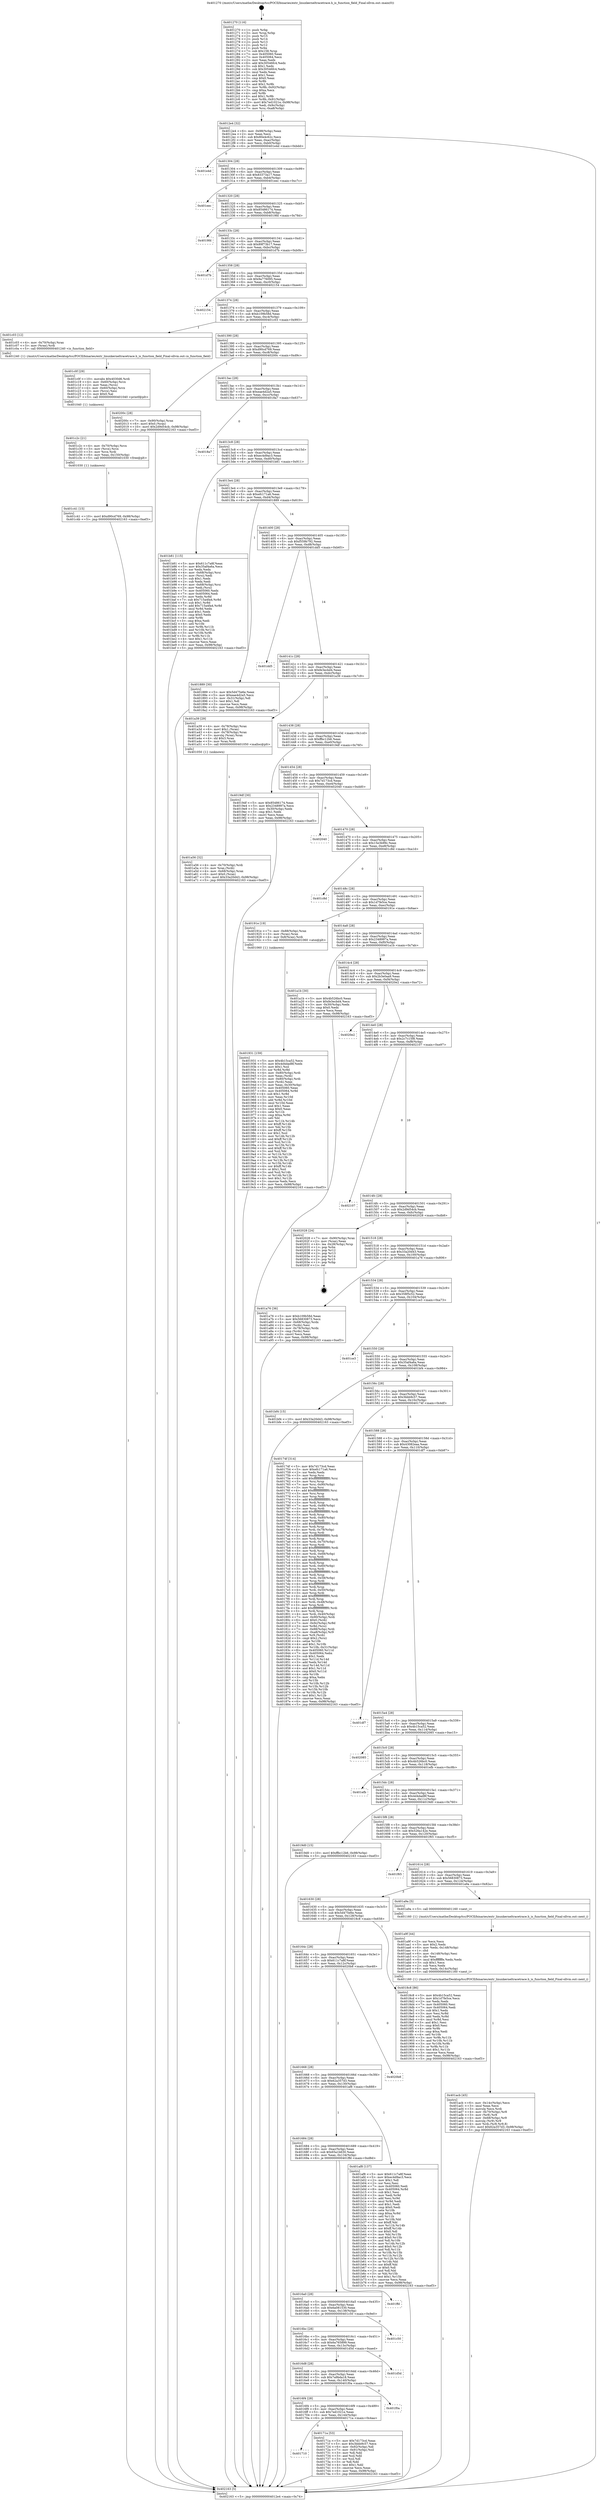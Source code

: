 digraph "0x401270" {
  label = "0x401270 (/mnt/c/Users/mathe/Desktop/tcc/POCII/binaries/extr_linuxkerneltracetrace.h_is_function_field_Final-ollvm.out::main(0))"
  labelloc = "t"
  node[shape=record]

  Entry [label="",width=0.3,height=0.3,shape=circle,fillcolor=black,style=filled]
  "0x4012e4" [label="{
     0x4012e4 [32]\l
     | [instrs]\l
     &nbsp;&nbsp;0x4012e4 \<+6\>: mov -0x98(%rbp),%eax\l
     &nbsp;&nbsp;0x4012ea \<+2\>: mov %eax,%ecx\l
     &nbsp;&nbsp;0x4012ec \<+6\>: sub $0x80e4c62c,%ecx\l
     &nbsp;&nbsp;0x4012f2 \<+6\>: mov %eax,-0xac(%rbp)\l
     &nbsp;&nbsp;0x4012f8 \<+6\>: mov %ecx,-0xb0(%rbp)\l
     &nbsp;&nbsp;0x4012fe \<+6\>: je 0000000000401e4d \<main+0xbdd\>\l
  }"]
  "0x401e4d" [label="{
     0x401e4d\l
  }", style=dashed]
  "0x401304" [label="{
     0x401304 [28]\l
     | [instrs]\l
     &nbsp;&nbsp;0x401304 \<+5\>: jmp 0000000000401309 \<main+0x99\>\l
     &nbsp;&nbsp;0x401309 \<+6\>: mov -0xac(%rbp),%eax\l
     &nbsp;&nbsp;0x40130f \<+5\>: sub $0x83373a17,%eax\l
     &nbsp;&nbsp;0x401314 \<+6\>: mov %eax,-0xb4(%rbp)\l
     &nbsp;&nbsp;0x40131a \<+6\>: je 0000000000401eec \<main+0xc7c\>\l
  }"]
  Exit [label="",width=0.3,height=0.3,shape=circle,fillcolor=black,style=filled,peripheries=2]
  "0x401eec" [label="{
     0x401eec\l
  }", style=dashed]
  "0x401320" [label="{
     0x401320 [28]\l
     | [instrs]\l
     &nbsp;&nbsp;0x401320 \<+5\>: jmp 0000000000401325 \<main+0xb5\>\l
     &nbsp;&nbsp;0x401325 \<+6\>: mov -0xac(%rbp),%eax\l
     &nbsp;&nbsp;0x40132b \<+5\>: sub $0x85486174,%eax\l
     &nbsp;&nbsp;0x401330 \<+6\>: mov %eax,-0xb8(%rbp)\l
     &nbsp;&nbsp;0x401336 \<+6\>: je 00000000004019fd \<main+0x78d\>\l
  }"]
  "0x401c41" [label="{
     0x401c41 [15]\l
     | [instrs]\l
     &nbsp;&nbsp;0x401c41 \<+10\>: movl $0xd90cd769,-0x98(%rbp)\l
     &nbsp;&nbsp;0x401c4b \<+5\>: jmp 0000000000402163 \<main+0xef3\>\l
  }"]
  "0x4019fd" [label="{
     0x4019fd\l
  }", style=dashed]
  "0x40133c" [label="{
     0x40133c [28]\l
     | [instrs]\l
     &nbsp;&nbsp;0x40133c \<+5\>: jmp 0000000000401341 \<main+0xd1\>\l
     &nbsp;&nbsp;0x401341 \<+6\>: mov -0xac(%rbp),%eax\l
     &nbsp;&nbsp;0x401347 \<+5\>: sub $0x89f73b17,%eax\l
     &nbsp;&nbsp;0x40134c \<+6\>: mov %eax,-0xbc(%rbp)\l
     &nbsp;&nbsp;0x401352 \<+6\>: je 0000000000401d7b \<main+0xb0b\>\l
  }"]
  "0x401c2c" [label="{
     0x401c2c [21]\l
     | [instrs]\l
     &nbsp;&nbsp;0x401c2c \<+4\>: mov -0x70(%rbp),%rcx\l
     &nbsp;&nbsp;0x401c30 \<+3\>: mov (%rcx),%rcx\l
     &nbsp;&nbsp;0x401c33 \<+3\>: mov %rcx,%rdi\l
     &nbsp;&nbsp;0x401c36 \<+6\>: mov %eax,-0x150(%rbp)\l
     &nbsp;&nbsp;0x401c3c \<+5\>: call 0000000000401030 \<free@plt\>\l
     | [calls]\l
     &nbsp;&nbsp;0x401030 \{1\} (unknown)\l
  }"]
  "0x401d7b" [label="{
     0x401d7b\l
  }", style=dashed]
  "0x401358" [label="{
     0x401358 [28]\l
     | [instrs]\l
     &nbsp;&nbsp;0x401358 \<+5\>: jmp 000000000040135d \<main+0xed\>\l
     &nbsp;&nbsp;0x40135d \<+6\>: mov -0xac(%rbp),%eax\l
     &nbsp;&nbsp;0x401363 \<+5\>: sub $0x9a776095,%eax\l
     &nbsp;&nbsp;0x401368 \<+6\>: mov %eax,-0xc0(%rbp)\l
     &nbsp;&nbsp;0x40136e \<+6\>: je 0000000000402154 \<main+0xee4\>\l
  }"]
  "0x401c0f" [label="{
     0x401c0f [29]\l
     | [instrs]\l
     &nbsp;&nbsp;0x401c0f \<+10\>: movabs $0x4030d6,%rdi\l
     &nbsp;&nbsp;0x401c19 \<+4\>: mov -0x60(%rbp),%rcx\l
     &nbsp;&nbsp;0x401c1d \<+2\>: mov %eax,(%rcx)\l
     &nbsp;&nbsp;0x401c1f \<+4\>: mov -0x60(%rbp),%rcx\l
     &nbsp;&nbsp;0x401c23 \<+2\>: mov (%rcx),%esi\l
     &nbsp;&nbsp;0x401c25 \<+2\>: mov $0x0,%al\l
     &nbsp;&nbsp;0x401c27 \<+5\>: call 0000000000401040 \<printf@plt\>\l
     | [calls]\l
     &nbsp;&nbsp;0x401040 \{1\} (unknown)\l
  }"]
  "0x402154" [label="{
     0x402154\l
  }", style=dashed]
  "0x401374" [label="{
     0x401374 [28]\l
     | [instrs]\l
     &nbsp;&nbsp;0x401374 \<+5\>: jmp 0000000000401379 \<main+0x109\>\l
     &nbsp;&nbsp;0x401379 \<+6\>: mov -0xac(%rbp),%eax\l
     &nbsp;&nbsp;0x40137f \<+5\>: sub $0xb109b58d,%eax\l
     &nbsp;&nbsp;0x401384 \<+6\>: mov %eax,-0xc4(%rbp)\l
     &nbsp;&nbsp;0x40138a \<+6\>: je 0000000000401c03 \<main+0x993\>\l
  }"]
  "0x401acb" [label="{
     0x401acb [45]\l
     | [instrs]\l
     &nbsp;&nbsp;0x401acb \<+6\>: mov -0x14c(%rbp),%ecx\l
     &nbsp;&nbsp;0x401ad1 \<+3\>: imul %eax,%ecx\l
     &nbsp;&nbsp;0x401ad4 \<+3\>: movslq %ecx,%rdi\l
     &nbsp;&nbsp;0x401ad7 \<+4\>: mov -0x70(%rbp),%r8\l
     &nbsp;&nbsp;0x401adb \<+3\>: mov (%r8),%r8\l
     &nbsp;&nbsp;0x401ade \<+4\>: mov -0x68(%rbp),%r9\l
     &nbsp;&nbsp;0x401ae2 \<+3\>: movslq (%r9),%r9\l
     &nbsp;&nbsp;0x401ae5 \<+4\>: mov %rdi,(%r8,%r9,8)\l
     &nbsp;&nbsp;0x401ae9 \<+10\>: movl $0x62a357d3,-0x98(%rbp)\l
     &nbsp;&nbsp;0x401af3 \<+5\>: jmp 0000000000402163 \<main+0xef3\>\l
  }"]
  "0x401c03" [label="{
     0x401c03 [12]\l
     | [instrs]\l
     &nbsp;&nbsp;0x401c03 \<+4\>: mov -0x70(%rbp),%rax\l
     &nbsp;&nbsp;0x401c07 \<+3\>: mov (%rax),%rdi\l
     &nbsp;&nbsp;0x401c0a \<+5\>: call 0000000000401240 \<is_function_field\>\l
     | [calls]\l
     &nbsp;&nbsp;0x401240 \{1\} (/mnt/c/Users/mathe/Desktop/tcc/POCII/binaries/extr_linuxkerneltracetrace.h_is_function_field_Final-ollvm.out::is_function_field)\l
  }"]
  "0x401390" [label="{
     0x401390 [28]\l
     | [instrs]\l
     &nbsp;&nbsp;0x401390 \<+5\>: jmp 0000000000401395 \<main+0x125\>\l
     &nbsp;&nbsp;0x401395 \<+6\>: mov -0xac(%rbp),%eax\l
     &nbsp;&nbsp;0x40139b \<+5\>: sub $0xd90cd769,%eax\l
     &nbsp;&nbsp;0x4013a0 \<+6\>: mov %eax,-0xc8(%rbp)\l
     &nbsp;&nbsp;0x4013a6 \<+6\>: je 000000000040200c \<main+0xd9c\>\l
  }"]
  "0x401a9f" [label="{
     0x401a9f [44]\l
     | [instrs]\l
     &nbsp;&nbsp;0x401a9f \<+2\>: xor %ecx,%ecx\l
     &nbsp;&nbsp;0x401aa1 \<+5\>: mov $0x2,%edx\l
     &nbsp;&nbsp;0x401aa6 \<+6\>: mov %edx,-0x148(%rbp)\l
     &nbsp;&nbsp;0x401aac \<+1\>: cltd\l
     &nbsp;&nbsp;0x401aad \<+6\>: mov -0x148(%rbp),%esi\l
     &nbsp;&nbsp;0x401ab3 \<+2\>: idiv %esi\l
     &nbsp;&nbsp;0x401ab5 \<+6\>: imul $0xfffffffe,%edx,%edx\l
     &nbsp;&nbsp;0x401abb \<+3\>: sub $0x1,%ecx\l
     &nbsp;&nbsp;0x401abe \<+2\>: sub %ecx,%edx\l
     &nbsp;&nbsp;0x401ac0 \<+6\>: mov %edx,-0x14c(%rbp)\l
     &nbsp;&nbsp;0x401ac6 \<+5\>: call 0000000000401160 \<next_i\>\l
     | [calls]\l
     &nbsp;&nbsp;0x401160 \{1\} (/mnt/c/Users/mathe/Desktop/tcc/POCII/binaries/extr_linuxkerneltracetrace.h_is_function_field_Final-ollvm.out::next_i)\l
  }"]
  "0x40200c" [label="{
     0x40200c [28]\l
     | [instrs]\l
     &nbsp;&nbsp;0x40200c \<+7\>: mov -0x90(%rbp),%rax\l
     &nbsp;&nbsp;0x402013 \<+6\>: movl $0x0,(%rax)\l
     &nbsp;&nbsp;0x402019 \<+10\>: movl $0x2d9d54cb,-0x98(%rbp)\l
     &nbsp;&nbsp;0x402023 \<+5\>: jmp 0000000000402163 \<main+0xef3\>\l
  }"]
  "0x4013ac" [label="{
     0x4013ac [28]\l
     | [instrs]\l
     &nbsp;&nbsp;0x4013ac \<+5\>: jmp 00000000004013b1 \<main+0x141\>\l
     &nbsp;&nbsp;0x4013b1 \<+6\>: mov -0xac(%rbp),%eax\l
     &nbsp;&nbsp;0x4013b7 \<+5\>: sub $0xeae4d2a5,%eax\l
     &nbsp;&nbsp;0x4013bc \<+6\>: mov %eax,-0xcc(%rbp)\l
     &nbsp;&nbsp;0x4013c2 \<+6\>: je 00000000004018a7 \<main+0x637\>\l
  }"]
  "0x401a56" [label="{
     0x401a56 [32]\l
     | [instrs]\l
     &nbsp;&nbsp;0x401a56 \<+4\>: mov -0x70(%rbp),%rdi\l
     &nbsp;&nbsp;0x401a5a \<+3\>: mov %rax,(%rdi)\l
     &nbsp;&nbsp;0x401a5d \<+4\>: mov -0x68(%rbp),%rax\l
     &nbsp;&nbsp;0x401a61 \<+6\>: movl $0x0,(%rax)\l
     &nbsp;&nbsp;0x401a67 \<+10\>: movl $0x33a20d43,-0x98(%rbp)\l
     &nbsp;&nbsp;0x401a71 \<+5\>: jmp 0000000000402163 \<main+0xef3\>\l
  }"]
  "0x4018a7" [label="{
     0x4018a7\l
  }", style=dashed]
  "0x4013c8" [label="{
     0x4013c8 [28]\l
     | [instrs]\l
     &nbsp;&nbsp;0x4013c8 \<+5\>: jmp 00000000004013cd \<main+0x15d\>\l
     &nbsp;&nbsp;0x4013cd \<+6\>: mov -0xac(%rbp),%eax\l
     &nbsp;&nbsp;0x4013d3 \<+5\>: sub $0xec4d9ac3,%eax\l
     &nbsp;&nbsp;0x4013d8 \<+6\>: mov %eax,-0xd0(%rbp)\l
     &nbsp;&nbsp;0x4013de \<+6\>: je 0000000000401b81 \<main+0x911\>\l
  }"]
  "0x401931" [label="{
     0x401931 [159]\l
     | [instrs]\l
     &nbsp;&nbsp;0x401931 \<+5\>: mov $0x4b15ca52,%ecx\l
     &nbsp;&nbsp;0x401936 \<+5\>: mov $0x4d4dad8f,%edx\l
     &nbsp;&nbsp;0x40193b \<+3\>: mov $0x1,%sil\l
     &nbsp;&nbsp;0x40193e \<+3\>: xor %r8d,%r8d\l
     &nbsp;&nbsp;0x401941 \<+4\>: mov -0x80(%rbp),%rdi\l
     &nbsp;&nbsp;0x401945 \<+2\>: mov %eax,(%rdi)\l
     &nbsp;&nbsp;0x401947 \<+4\>: mov -0x80(%rbp),%rdi\l
     &nbsp;&nbsp;0x40194b \<+2\>: mov (%rdi),%eax\l
     &nbsp;&nbsp;0x40194d \<+3\>: mov %eax,-0x30(%rbp)\l
     &nbsp;&nbsp;0x401950 \<+7\>: mov 0x405060,%eax\l
     &nbsp;&nbsp;0x401957 \<+8\>: mov 0x405064,%r9d\l
     &nbsp;&nbsp;0x40195f \<+4\>: sub $0x1,%r8d\l
     &nbsp;&nbsp;0x401963 \<+3\>: mov %eax,%r10d\l
     &nbsp;&nbsp;0x401966 \<+3\>: add %r8d,%r10d\l
     &nbsp;&nbsp;0x401969 \<+4\>: imul %r10d,%eax\l
     &nbsp;&nbsp;0x40196d \<+3\>: and $0x1,%eax\l
     &nbsp;&nbsp;0x401970 \<+3\>: cmp $0x0,%eax\l
     &nbsp;&nbsp;0x401973 \<+4\>: sete %r11b\l
     &nbsp;&nbsp;0x401977 \<+4\>: cmp $0xa,%r9d\l
     &nbsp;&nbsp;0x40197b \<+3\>: setl %bl\l
     &nbsp;&nbsp;0x40197e \<+3\>: mov %r11b,%r14b\l
     &nbsp;&nbsp;0x401981 \<+4\>: xor $0xff,%r14b\l
     &nbsp;&nbsp;0x401985 \<+3\>: mov %bl,%r15b\l
     &nbsp;&nbsp;0x401988 \<+4\>: xor $0xff,%r15b\l
     &nbsp;&nbsp;0x40198c \<+4\>: xor $0x1,%sil\l
     &nbsp;&nbsp;0x401990 \<+3\>: mov %r14b,%r12b\l
     &nbsp;&nbsp;0x401993 \<+4\>: and $0xff,%r12b\l
     &nbsp;&nbsp;0x401997 \<+3\>: and %sil,%r11b\l
     &nbsp;&nbsp;0x40199a \<+3\>: mov %r15b,%r13b\l
     &nbsp;&nbsp;0x40199d \<+4\>: and $0xff,%r13b\l
     &nbsp;&nbsp;0x4019a1 \<+3\>: and %sil,%bl\l
     &nbsp;&nbsp;0x4019a4 \<+3\>: or %r11b,%r12b\l
     &nbsp;&nbsp;0x4019a7 \<+3\>: or %bl,%r13b\l
     &nbsp;&nbsp;0x4019aa \<+3\>: xor %r13b,%r12b\l
     &nbsp;&nbsp;0x4019ad \<+3\>: or %r15b,%r14b\l
     &nbsp;&nbsp;0x4019b0 \<+4\>: xor $0xff,%r14b\l
     &nbsp;&nbsp;0x4019b4 \<+4\>: or $0x1,%sil\l
     &nbsp;&nbsp;0x4019b8 \<+3\>: and %sil,%r14b\l
     &nbsp;&nbsp;0x4019bb \<+3\>: or %r14b,%r12b\l
     &nbsp;&nbsp;0x4019be \<+4\>: test $0x1,%r12b\l
     &nbsp;&nbsp;0x4019c2 \<+3\>: cmovne %edx,%ecx\l
     &nbsp;&nbsp;0x4019c5 \<+6\>: mov %ecx,-0x98(%rbp)\l
     &nbsp;&nbsp;0x4019cb \<+5\>: jmp 0000000000402163 \<main+0xef3\>\l
  }"]
  "0x401b81" [label="{
     0x401b81 [115]\l
     | [instrs]\l
     &nbsp;&nbsp;0x401b81 \<+5\>: mov $0x611c7a8f,%eax\l
     &nbsp;&nbsp;0x401b86 \<+5\>: mov $0x35af4a6a,%ecx\l
     &nbsp;&nbsp;0x401b8b \<+2\>: xor %edx,%edx\l
     &nbsp;&nbsp;0x401b8d \<+4\>: mov -0x68(%rbp),%rsi\l
     &nbsp;&nbsp;0x401b91 \<+2\>: mov (%rsi),%edi\l
     &nbsp;&nbsp;0x401b93 \<+3\>: sub $0x1,%edx\l
     &nbsp;&nbsp;0x401b96 \<+2\>: sub %edx,%edi\l
     &nbsp;&nbsp;0x401b98 \<+4\>: mov -0x68(%rbp),%rsi\l
     &nbsp;&nbsp;0x401b9c \<+2\>: mov %edi,(%rsi)\l
     &nbsp;&nbsp;0x401b9e \<+7\>: mov 0x405060,%edx\l
     &nbsp;&nbsp;0x401ba5 \<+7\>: mov 0x405064,%edi\l
     &nbsp;&nbsp;0x401bac \<+3\>: mov %edx,%r8d\l
     &nbsp;&nbsp;0x401baf \<+7\>: sub $0x715a4fa4,%r8d\l
     &nbsp;&nbsp;0x401bb6 \<+4\>: sub $0x1,%r8d\l
     &nbsp;&nbsp;0x401bba \<+7\>: add $0x715a4fa4,%r8d\l
     &nbsp;&nbsp;0x401bc1 \<+4\>: imul %r8d,%edx\l
     &nbsp;&nbsp;0x401bc5 \<+3\>: and $0x1,%edx\l
     &nbsp;&nbsp;0x401bc8 \<+3\>: cmp $0x0,%edx\l
     &nbsp;&nbsp;0x401bcb \<+4\>: sete %r9b\l
     &nbsp;&nbsp;0x401bcf \<+3\>: cmp $0xa,%edi\l
     &nbsp;&nbsp;0x401bd2 \<+4\>: setl %r10b\l
     &nbsp;&nbsp;0x401bd6 \<+3\>: mov %r9b,%r11b\l
     &nbsp;&nbsp;0x401bd9 \<+3\>: and %r10b,%r11b\l
     &nbsp;&nbsp;0x401bdc \<+3\>: xor %r10b,%r9b\l
     &nbsp;&nbsp;0x401bdf \<+3\>: or %r9b,%r11b\l
     &nbsp;&nbsp;0x401be2 \<+4\>: test $0x1,%r11b\l
     &nbsp;&nbsp;0x401be6 \<+3\>: cmovne %ecx,%eax\l
     &nbsp;&nbsp;0x401be9 \<+6\>: mov %eax,-0x98(%rbp)\l
     &nbsp;&nbsp;0x401bef \<+5\>: jmp 0000000000402163 \<main+0xef3\>\l
  }"]
  "0x4013e4" [label="{
     0x4013e4 [28]\l
     | [instrs]\l
     &nbsp;&nbsp;0x4013e4 \<+5\>: jmp 00000000004013e9 \<main+0x179\>\l
     &nbsp;&nbsp;0x4013e9 \<+6\>: mov -0xac(%rbp),%eax\l
     &nbsp;&nbsp;0x4013ef \<+5\>: sub $0xefc171a6,%eax\l
     &nbsp;&nbsp;0x4013f4 \<+6\>: mov %eax,-0xd4(%rbp)\l
     &nbsp;&nbsp;0x4013fa \<+6\>: je 0000000000401889 \<main+0x619\>\l
  }"]
  "0x401270" [label="{
     0x401270 [116]\l
     | [instrs]\l
     &nbsp;&nbsp;0x401270 \<+1\>: push %rbp\l
     &nbsp;&nbsp;0x401271 \<+3\>: mov %rsp,%rbp\l
     &nbsp;&nbsp;0x401274 \<+2\>: push %r15\l
     &nbsp;&nbsp;0x401276 \<+2\>: push %r14\l
     &nbsp;&nbsp;0x401278 \<+2\>: push %r13\l
     &nbsp;&nbsp;0x40127a \<+2\>: push %r12\l
     &nbsp;&nbsp;0x40127c \<+1\>: push %rbx\l
     &nbsp;&nbsp;0x40127d \<+7\>: sub $0x158,%rsp\l
     &nbsp;&nbsp;0x401284 \<+7\>: mov 0x405060,%eax\l
     &nbsp;&nbsp;0x40128b \<+7\>: mov 0x405064,%ecx\l
     &nbsp;&nbsp;0x401292 \<+2\>: mov %eax,%edx\l
     &nbsp;&nbsp;0x401294 \<+6\>: add $0x30546fc4,%edx\l
     &nbsp;&nbsp;0x40129a \<+3\>: sub $0x1,%edx\l
     &nbsp;&nbsp;0x40129d \<+6\>: sub $0x30546fc4,%edx\l
     &nbsp;&nbsp;0x4012a3 \<+3\>: imul %edx,%eax\l
     &nbsp;&nbsp;0x4012a6 \<+3\>: and $0x1,%eax\l
     &nbsp;&nbsp;0x4012a9 \<+3\>: cmp $0x0,%eax\l
     &nbsp;&nbsp;0x4012ac \<+4\>: sete %r8b\l
     &nbsp;&nbsp;0x4012b0 \<+4\>: and $0x1,%r8b\l
     &nbsp;&nbsp;0x4012b4 \<+7\>: mov %r8b,-0x92(%rbp)\l
     &nbsp;&nbsp;0x4012bb \<+3\>: cmp $0xa,%ecx\l
     &nbsp;&nbsp;0x4012be \<+4\>: setl %r8b\l
     &nbsp;&nbsp;0x4012c2 \<+4\>: and $0x1,%r8b\l
     &nbsp;&nbsp;0x4012c6 \<+7\>: mov %r8b,-0x91(%rbp)\l
     &nbsp;&nbsp;0x4012cd \<+10\>: movl $0x7ed1021e,-0x98(%rbp)\l
     &nbsp;&nbsp;0x4012d7 \<+6\>: mov %edi,-0x9c(%rbp)\l
     &nbsp;&nbsp;0x4012dd \<+7\>: mov %rsi,-0xa8(%rbp)\l
  }"]
  "0x401889" [label="{
     0x401889 [30]\l
     | [instrs]\l
     &nbsp;&nbsp;0x401889 \<+5\>: mov $0x5d475e6e,%eax\l
     &nbsp;&nbsp;0x40188e \<+5\>: mov $0xeae4d2a5,%ecx\l
     &nbsp;&nbsp;0x401893 \<+3\>: mov -0x31(%rbp),%dl\l
     &nbsp;&nbsp;0x401896 \<+3\>: test $0x1,%dl\l
     &nbsp;&nbsp;0x401899 \<+3\>: cmovne %ecx,%eax\l
     &nbsp;&nbsp;0x40189c \<+6\>: mov %eax,-0x98(%rbp)\l
     &nbsp;&nbsp;0x4018a2 \<+5\>: jmp 0000000000402163 \<main+0xef3\>\l
  }"]
  "0x401400" [label="{
     0x401400 [28]\l
     | [instrs]\l
     &nbsp;&nbsp;0x401400 \<+5\>: jmp 0000000000401405 \<main+0x195\>\l
     &nbsp;&nbsp;0x401405 \<+6\>: mov -0xac(%rbp),%eax\l
     &nbsp;&nbsp;0x40140b \<+5\>: sub $0xf559b792,%eax\l
     &nbsp;&nbsp;0x401410 \<+6\>: mov %eax,-0xd8(%rbp)\l
     &nbsp;&nbsp;0x401416 \<+6\>: je 0000000000401dd5 \<main+0xb65\>\l
  }"]
  "0x402163" [label="{
     0x402163 [5]\l
     | [instrs]\l
     &nbsp;&nbsp;0x402163 \<+5\>: jmp 00000000004012e4 \<main+0x74\>\l
  }"]
  "0x401dd5" [label="{
     0x401dd5\l
  }", style=dashed]
  "0x40141c" [label="{
     0x40141c [28]\l
     | [instrs]\l
     &nbsp;&nbsp;0x40141c \<+5\>: jmp 0000000000401421 \<main+0x1b1\>\l
     &nbsp;&nbsp;0x401421 \<+6\>: mov -0xac(%rbp),%eax\l
     &nbsp;&nbsp;0x401427 \<+5\>: sub $0xfe3ecbd4,%eax\l
     &nbsp;&nbsp;0x40142c \<+6\>: mov %eax,-0xdc(%rbp)\l
     &nbsp;&nbsp;0x401432 \<+6\>: je 0000000000401a39 \<main+0x7c9\>\l
  }"]
  "0x401710" [label="{
     0x401710\l
  }", style=dashed]
  "0x401a39" [label="{
     0x401a39 [29]\l
     | [instrs]\l
     &nbsp;&nbsp;0x401a39 \<+4\>: mov -0x78(%rbp),%rax\l
     &nbsp;&nbsp;0x401a3d \<+6\>: movl $0x1,(%rax)\l
     &nbsp;&nbsp;0x401a43 \<+4\>: mov -0x78(%rbp),%rax\l
     &nbsp;&nbsp;0x401a47 \<+3\>: movslq (%rax),%rax\l
     &nbsp;&nbsp;0x401a4a \<+4\>: shl $0x3,%rax\l
     &nbsp;&nbsp;0x401a4e \<+3\>: mov %rax,%rdi\l
     &nbsp;&nbsp;0x401a51 \<+5\>: call 0000000000401050 \<malloc@plt\>\l
     | [calls]\l
     &nbsp;&nbsp;0x401050 \{1\} (unknown)\l
  }"]
  "0x401438" [label="{
     0x401438 [28]\l
     | [instrs]\l
     &nbsp;&nbsp;0x401438 \<+5\>: jmp 000000000040143d \<main+0x1cd\>\l
     &nbsp;&nbsp;0x40143d \<+6\>: mov -0xac(%rbp),%eax\l
     &nbsp;&nbsp;0x401443 \<+5\>: sub $0xffbc12b6,%eax\l
     &nbsp;&nbsp;0x401448 \<+6\>: mov %eax,-0xe0(%rbp)\l
     &nbsp;&nbsp;0x40144e \<+6\>: je 00000000004019df \<main+0x76f\>\l
  }"]
  "0x40171a" [label="{
     0x40171a [53]\l
     | [instrs]\l
     &nbsp;&nbsp;0x40171a \<+5\>: mov $0x7d173cd,%eax\l
     &nbsp;&nbsp;0x40171f \<+5\>: mov $0x3bbb9c57,%ecx\l
     &nbsp;&nbsp;0x401724 \<+6\>: mov -0x92(%rbp),%dl\l
     &nbsp;&nbsp;0x40172a \<+7\>: mov -0x91(%rbp),%sil\l
     &nbsp;&nbsp;0x401731 \<+3\>: mov %dl,%dil\l
     &nbsp;&nbsp;0x401734 \<+3\>: and %sil,%dil\l
     &nbsp;&nbsp;0x401737 \<+3\>: xor %sil,%dl\l
     &nbsp;&nbsp;0x40173a \<+3\>: or %dl,%dil\l
     &nbsp;&nbsp;0x40173d \<+4\>: test $0x1,%dil\l
     &nbsp;&nbsp;0x401741 \<+3\>: cmovne %ecx,%eax\l
     &nbsp;&nbsp;0x401744 \<+6\>: mov %eax,-0x98(%rbp)\l
     &nbsp;&nbsp;0x40174a \<+5\>: jmp 0000000000402163 \<main+0xef3\>\l
  }"]
  "0x4019df" [label="{
     0x4019df [30]\l
     | [instrs]\l
     &nbsp;&nbsp;0x4019df \<+5\>: mov $0x85486174,%eax\l
     &nbsp;&nbsp;0x4019e4 \<+5\>: mov $0x2348997a,%ecx\l
     &nbsp;&nbsp;0x4019e9 \<+3\>: mov -0x30(%rbp),%edx\l
     &nbsp;&nbsp;0x4019ec \<+3\>: cmp $0x1,%edx\l
     &nbsp;&nbsp;0x4019ef \<+3\>: cmovl %ecx,%eax\l
     &nbsp;&nbsp;0x4019f2 \<+6\>: mov %eax,-0x98(%rbp)\l
     &nbsp;&nbsp;0x4019f8 \<+5\>: jmp 0000000000402163 \<main+0xef3\>\l
  }"]
  "0x401454" [label="{
     0x401454 [28]\l
     | [instrs]\l
     &nbsp;&nbsp;0x401454 \<+5\>: jmp 0000000000401459 \<main+0x1e9\>\l
     &nbsp;&nbsp;0x401459 \<+6\>: mov -0xac(%rbp),%eax\l
     &nbsp;&nbsp;0x40145f \<+5\>: sub $0x7d173cd,%eax\l
     &nbsp;&nbsp;0x401464 \<+6\>: mov %eax,-0xe4(%rbp)\l
     &nbsp;&nbsp;0x40146a \<+6\>: je 0000000000402040 \<main+0xdd0\>\l
  }"]
  "0x4016f4" [label="{
     0x4016f4 [28]\l
     | [instrs]\l
     &nbsp;&nbsp;0x4016f4 \<+5\>: jmp 00000000004016f9 \<main+0x489\>\l
     &nbsp;&nbsp;0x4016f9 \<+6\>: mov -0xac(%rbp),%eax\l
     &nbsp;&nbsp;0x4016ff \<+5\>: sub $0x7ed1021e,%eax\l
     &nbsp;&nbsp;0x401704 \<+6\>: mov %eax,-0x144(%rbp)\l
     &nbsp;&nbsp;0x40170a \<+6\>: je 000000000040171a \<main+0x4aa\>\l
  }"]
  "0x402040" [label="{
     0x402040\l
  }", style=dashed]
  "0x401470" [label="{
     0x401470 [28]\l
     | [instrs]\l
     &nbsp;&nbsp;0x401470 \<+5\>: jmp 0000000000401475 \<main+0x205\>\l
     &nbsp;&nbsp;0x401475 \<+6\>: mov -0xac(%rbp),%eax\l
     &nbsp;&nbsp;0x40147b \<+5\>: sub $0x15e3b99c,%eax\l
     &nbsp;&nbsp;0x401480 \<+6\>: mov %eax,-0xe8(%rbp)\l
     &nbsp;&nbsp;0x401486 \<+6\>: je 0000000000401c8d \<main+0xa1d\>\l
  }"]
  "0x401f0a" [label="{
     0x401f0a\l
  }", style=dashed]
  "0x401c8d" [label="{
     0x401c8d\l
  }", style=dashed]
  "0x40148c" [label="{
     0x40148c [28]\l
     | [instrs]\l
     &nbsp;&nbsp;0x40148c \<+5\>: jmp 0000000000401491 \<main+0x221\>\l
     &nbsp;&nbsp;0x401491 \<+6\>: mov -0xac(%rbp),%eax\l
     &nbsp;&nbsp;0x401497 \<+5\>: sub $0x1d7fe5ce,%eax\l
     &nbsp;&nbsp;0x40149c \<+6\>: mov %eax,-0xec(%rbp)\l
     &nbsp;&nbsp;0x4014a2 \<+6\>: je 000000000040191e \<main+0x6ae\>\l
  }"]
  "0x4016d8" [label="{
     0x4016d8 [28]\l
     | [instrs]\l
     &nbsp;&nbsp;0x4016d8 \<+5\>: jmp 00000000004016dd \<main+0x46d\>\l
     &nbsp;&nbsp;0x4016dd \<+6\>: mov -0xac(%rbp),%eax\l
     &nbsp;&nbsp;0x4016e3 \<+5\>: sub $0x7a9bda18,%eax\l
     &nbsp;&nbsp;0x4016e8 \<+6\>: mov %eax,-0x140(%rbp)\l
     &nbsp;&nbsp;0x4016ee \<+6\>: je 0000000000401f0a \<main+0xc9a\>\l
  }"]
  "0x40191e" [label="{
     0x40191e [19]\l
     | [instrs]\l
     &nbsp;&nbsp;0x40191e \<+7\>: mov -0x88(%rbp),%rax\l
     &nbsp;&nbsp;0x401925 \<+3\>: mov (%rax),%rax\l
     &nbsp;&nbsp;0x401928 \<+4\>: mov 0x8(%rax),%rdi\l
     &nbsp;&nbsp;0x40192c \<+5\>: call 0000000000401060 \<atoi@plt\>\l
     | [calls]\l
     &nbsp;&nbsp;0x401060 \{1\} (unknown)\l
  }"]
  "0x4014a8" [label="{
     0x4014a8 [28]\l
     | [instrs]\l
     &nbsp;&nbsp;0x4014a8 \<+5\>: jmp 00000000004014ad \<main+0x23d\>\l
     &nbsp;&nbsp;0x4014ad \<+6\>: mov -0xac(%rbp),%eax\l
     &nbsp;&nbsp;0x4014b3 \<+5\>: sub $0x2348997a,%eax\l
     &nbsp;&nbsp;0x4014b8 \<+6\>: mov %eax,-0xf0(%rbp)\l
     &nbsp;&nbsp;0x4014be \<+6\>: je 0000000000401a1b \<main+0x7ab\>\l
  }"]
  "0x401d5d" [label="{
     0x401d5d\l
  }", style=dashed]
  "0x401a1b" [label="{
     0x401a1b [30]\l
     | [instrs]\l
     &nbsp;&nbsp;0x401a1b \<+5\>: mov $0x4b526bc0,%eax\l
     &nbsp;&nbsp;0x401a20 \<+5\>: mov $0xfe3ecbd4,%ecx\l
     &nbsp;&nbsp;0x401a25 \<+3\>: mov -0x30(%rbp),%edx\l
     &nbsp;&nbsp;0x401a28 \<+3\>: cmp $0x0,%edx\l
     &nbsp;&nbsp;0x401a2b \<+3\>: cmove %ecx,%eax\l
     &nbsp;&nbsp;0x401a2e \<+6\>: mov %eax,-0x98(%rbp)\l
     &nbsp;&nbsp;0x401a34 \<+5\>: jmp 0000000000402163 \<main+0xef3\>\l
  }"]
  "0x4014c4" [label="{
     0x4014c4 [28]\l
     | [instrs]\l
     &nbsp;&nbsp;0x4014c4 \<+5\>: jmp 00000000004014c9 \<main+0x259\>\l
     &nbsp;&nbsp;0x4014c9 \<+6\>: mov -0xac(%rbp),%eax\l
     &nbsp;&nbsp;0x4014cf \<+5\>: sub $0x2b3e0aa9,%eax\l
     &nbsp;&nbsp;0x4014d4 \<+6\>: mov %eax,-0xf4(%rbp)\l
     &nbsp;&nbsp;0x4014da \<+6\>: je 00000000004020e2 \<main+0xe72\>\l
  }"]
  "0x4016bc" [label="{
     0x4016bc [28]\l
     | [instrs]\l
     &nbsp;&nbsp;0x4016bc \<+5\>: jmp 00000000004016c1 \<main+0x451\>\l
     &nbsp;&nbsp;0x4016c1 \<+6\>: mov -0xac(%rbp),%eax\l
     &nbsp;&nbsp;0x4016c7 \<+5\>: sub $0x6a765899,%eax\l
     &nbsp;&nbsp;0x4016cc \<+6\>: mov %eax,-0x13c(%rbp)\l
     &nbsp;&nbsp;0x4016d2 \<+6\>: je 0000000000401d5d \<main+0xaed\>\l
  }"]
  "0x4020e2" [label="{
     0x4020e2\l
  }", style=dashed]
  "0x4014e0" [label="{
     0x4014e0 [28]\l
     | [instrs]\l
     &nbsp;&nbsp;0x4014e0 \<+5\>: jmp 00000000004014e5 \<main+0x275\>\l
     &nbsp;&nbsp;0x4014e5 \<+6\>: mov -0xac(%rbp),%eax\l
     &nbsp;&nbsp;0x4014eb \<+5\>: sub $0x2c7c15f8,%eax\l
     &nbsp;&nbsp;0x4014f0 \<+6\>: mov %eax,-0xf8(%rbp)\l
     &nbsp;&nbsp;0x4014f6 \<+6\>: je 0000000000402107 \<main+0xe97\>\l
  }"]
  "0x401c50" [label="{
     0x401c50\l
  }", style=dashed]
  "0x402107" [label="{
     0x402107\l
  }", style=dashed]
  "0x4014fc" [label="{
     0x4014fc [28]\l
     | [instrs]\l
     &nbsp;&nbsp;0x4014fc \<+5\>: jmp 0000000000401501 \<main+0x291\>\l
     &nbsp;&nbsp;0x401501 \<+6\>: mov -0xac(%rbp),%eax\l
     &nbsp;&nbsp;0x401507 \<+5\>: sub $0x2d9d54cb,%eax\l
     &nbsp;&nbsp;0x40150c \<+6\>: mov %eax,-0xfc(%rbp)\l
     &nbsp;&nbsp;0x401512 \<+6\>: je 0000000000402028 \<main+0xdb8\>\l
  }"]
  "0x4016a0" [label="{
     0x4016a0 [28]\l
     | [instrs]\l
     &nbsp;&nbsp;0x4016a0 \<+5\>: jmp 00000000004016a5 \<main+0x435\>\l
     &nbsp;&nbsp;0x4016a5 \<+6\>: mov -0xac(%rbp),%eax\l
     &nbsp;&nbsp;0x4016ab \<+5\>: sub $0x6a081530,%eax\l
     &nbsp;&nbsp;0x4016b0 \<+6\>: mov %eax,-0x138(%rbp)\l
     &nbsp;&nbsp;0x4016b6 \<+6\>: je 0000000000401c50 \<main+0x9e0\>\l
  }"]
  "0x402028" [label="{
     0x402028 [24]\l
     | [instrs]\l
     &nbsp;&nbsp;0x402028 \<+7\>: mov -0x90(%rbp),%rax\l
     &nbsp;&nbsp;0x40202f \<+2\>: mov (%rax),%eax\l
     &nbsp;&nbsp;0x402031 \<+4\>: lea -0x28(%rbp),%rsp\l
     &nbsp;&nbsp;0x402035 \<+1\>: pop %rbx\l
     &nbsp;&nbsp;0x402036 \<+2\>: pop %r12\l
     &nbsp;&nbsp;0x402038 \<+2\>: pop %r13\l
     &nbsp;&nbsp;0x40203a \<+2\>: pop %r14\l
     &nbsp;&nbsp;0x40203c \<+2\>: pop %r15\l
     &nbsp;&nbsp;0x40203e \<+1\>: pop %rbp\l
     &nbsp;&nbsp;0x40203f \<+1\>: ret\l
  }"]
  "0x401518" [label="{
     0x401518 [28]\l
     | [instrs]\l
     &nbsp;&nbsp;0x401518 \<+5\>: jmp 000000000040151d \<main+0x2ad\>\l
     &nbsp;&nbsp;0x40151d \<+6\>: mov -0xac(%rbp),%eax\l
     &nbsp;&nbsp;0x401523 \<+5\>: sub $0x33a20d43,%eax\l
     &nbsp;&nbsp;0x401528 \<+6\>: mov %eax,-0x100(%rbp)\l
     &nbsp;&nbsp;0x40152e \<+6\>: je 0000000000401a76 \<main+0x806\>\l
  }"]
  "0x401ffd" [label="{
     0x401ffd\l
  }", style=dashed]
  "0x401a76" [label="{
     0x401a76 [36]\l
     | [instrs]\l
     &nbsp;&nbsp;0x401a76 \<+5\>: mov $0xb109b58d,%eax\l
     &nbsp;&nbsp;0x401a7b \<+5\>: mov $0x56830873,%ecx\l
     &nbsp;&nbsp;0x401a80 \<+4\>: mov -0x68(%rbp),%rdx\l
     &nbsp;&nbsp;0x401a84 \<+2\>: mov (%rdx),%esi\l
     &nbsp;&nbsp;0x401a86 \<+4\>: mov -0x78(%rbp),%rdx\l
     &nbsp;&nbsp;0x401a8a \<+2\>: cmp (%rdx),%esi\l
     &nbsp;&nbsp;0x401a8c \<+3\>: cmovl %ecx,%eax\l
     &nbsp;&nbsp;0x401a8f \<+6\>: mov %eax,-0x98(%rbp)\l
     &nbsp;&nbsp;0x401a95 \<+5\>: jmp 0000000000402163 \<main+0xef3\>\l
  }"]
  "0x401534" [label="{
     0x401534 [28]\l
     | [instrs]\l
     &nbsp;&nbsp;0x401534 \<+5\>: jmp 0000000000401539 \<main+0x2c9\>\l
     &nbsp;&nbsp;0x401539 \<+6\>: mov -0xac(%rbp),%eax\l
     &nbsp;&nbsp;0x40153f \<+5\>: sub $0x358f5c52,%eax\l
     &nbsp;&nbsp;0x401544 \<+6\>: mov %eax,-0x104(%rbp)\l
     &nbsp;&nbsp;0x40154a \<+6\>: je 0000000000401ce3 \<main+0xa73\>\l
  }"]
  "0x401684" [label="{
     0x401684 [28]\l
     | [instrs]\l
     &nbsp;&nbsp;0x401684 \<+5\>: jmp 0000000000401689 \<main+0x419\>\l
     &nbsp;&nbsp;0x401689 \<+6\>: mov -0xac(%rbp),%eax\l
     &nbsp;&nbsp;0x40168f \<+5\>: sub $0x65a1b630,%eax\l
     &nbsp;&nbsp;0x401694 \<+6\>: mov %eax,-0x134(%rbp)\l
     &nbsp;&nbsp;0x40169a \<+6\>: je 0000000000401ffd \<main+0xd8d\>\l
  }"]
  "0x401ce3" [label="{
     0x401ce3\l
  }", style=dashed]
  "0x401550" [label="{
     0x401550 [28]\l
     | [instrs]\l
     &nbsp;&nbsp;0x401550 \<+5\>: jmp 0000000000401555 \<main+0x2e5\>\l
     &nbsp;&nbsp;0x401555 \<+6\>: mov -0xac(%rbp),%eax\l
     &nbsp;&nbsp;0x40155b \<+5\>: sub $0x35af4a6a,%eax\l
     &nbsp;&nbsp;0x401560 \<+6\>: mov %eax,-0x108(%rbp)\l
     &nbsp;&nbsp;0x401566 \<+6\>: je 0000000000401bf4 \<main+0x984\>\l
  }"]
  "0x401af8" [label="{
     0x401af8 [137]\l
     | [instrs]\l
     &nbsp;&nbsp;0x401af8 \<+5\>: mov $0x611c7a8f,%eax\l
     &nbsp;&nbsp;0x401afd \<+5\>: mov $0xec4d9ac3,%ecx\l
     &nbsp;&nbsp;0x401b02 \<+2\>: mov $0x1,%dl\l
     &nbsp;&nbsp;0x401b04 \<+2\>: xor %esi,%esi\l
     &nbsp;&nbsp;0x401b06 \<+7\>: mov 0x405060,%edi\l
     &nbsp;&nbsp;0x401b0d \<+8\>: mov 0x405064,%r8d\l
     &nbsp;&nbsp;0x401b15 \<+3\>: sub $0x1,%esi\l
     &nbsp;&nbsp;0x401b18 \<+3\>: mov %edi,%r9d\l
     &nbsp;&nbsp;0x401b1b \<+3\>: add %esi,%r9d\l
     &nbsp;&nbsp;0x401b1e \<+4\>: imul %r9d,%edi\l
     &nbsp;&nbsp;0x401b22 \<+3\>: and $0x1,%edi\l
     &nbsp;&nbsp;0x401b25 \<+3\>: cmp $0x0,%edi\l
     &nbsp;&nbsp;0x401b28 \<+4\>: sete %r10b\l
     &nbsp;&nbsp;0x401b2c \<+4\>: cmp $0xa,%r8d\l
     &nbsp;&nbsp;0x401b30 \<+4\>: setl %r11b\l
     &nbsp;&nbsp;0x401b34 \<+3\>: mov %r10b,%bl\l
     &nbsp;&nbsp;0x401b37 \<+3\>: xor $0xff,%bl\l
     &nbsp;&nbsp;0x401b3a \<+3\>: mov %r11b,%r14b\l
     &nbsp;&nbsp;0x401b3d \<+4\>: xor $0xff,%r14b\l
     &nbsp;&nbsp;0x401b41 \<+3\>: xor $0x0,%dl\l
     &nbsp;&nbsp;0x401b44 \<+3\>: mov %bl,%r15b\l
     &nbsp;&nbsp;0x401b47 \<+4\>: and $0x0,%r15b\l
     &nbsp;&nbsp;0x401b4b \<+3\>: and %dl,%r10b\l
     &nbsp;&nbsp;0x401b4e \<+3\>: mov %r14b,%r12b\l
     &nbsp;&nbsp;0x401b51 \<+4\>: and $0x0,%r12b\l
     &nbsp;&nbsp;0x401b55 \<+3\>: and %dl,%r11b\l
     &nbsp;&nbsp;0x401b58 \<+3\>: or %r10b,%r15b\l
     &nbsp;&nbsp;0x401b5b \<+3\>: or %r11b,%r12b\l
     &nbsp;&nbsp;0x401b5e \<+3\>: xor %r12b,%r15b\l
     &nbsp;&nbsp;0x401b61 \<+3\>: or %r14b,%bl\l
     &nbsp;&nbsp;0x401b64 \<+3\>: xor $0xff,%bl\l
     &nbsp;&nbsp;0x401b67 \<+3\>: or $0x0,%dl\l
     &nbsp;&nbsp;0x401b6a \<+2\>: and %dl,%bl\l
     &nbsp;&nbsp;0x401b6c \<+3\>: or %bl,%r15b\l
     &nbsp;&nbsp;0x401b6f \<+4\>: test $0x1,%r15b\l
     &nbsp;&nbsp;0x401b73 \<+3\>: cmovne %ecx,%eax\l
     &nbsp;&nbsp;0x401b76 \<+6\>: mov %eax,-0x98(%rbp)\l
     &nbsp;&nbsp;0x401b7c \<+5\>: jmp 0000000000402163 \<main+0xef3\>\l
  }"]
  "0x401bf4" [label="{
     0x401bf4 [15]\l
     | [instrs]\l
     &nbsp;&nbsp;0x401bf4 \<+10\>: movl $0x33a20d43,-0x98(%rbp)\l
     &nbsp;&nbsp;0x401bfe \<+5\>: jmp 0000000000402163 \<main+0xef3\>\l
  }"]
  "0x40156c" [label="{
     0x40156c [28]\l
     | [instrs]\l
     &nbsp;&nbsp;0x40156c \<+5\>: jmp 0000000000401571 \<main+0x301\>\l
     &nbsp;&nbsp;0x401571 \<+6\>: mov -0xac(%rbp),%eax\l
     &nbsp;&nbsp;0x401577 \<+5\>: sub $0x3bbb9c57,%eax\l
     &nbsp;&nbsp;0x40157c \<+6\>: mov %eax,-0x10c(%rbp)\l
     &nbsp;&nbsp;0x401582 \<+6\>: je 000000000040174f \<main+0x4df\>\l
  }"]
  "0x401668" [label="{
     0x401668 [28]\l
     | [instrs]\l
     &nbsp;&nbsp;0x401668 \<+5\>: jmp 000000000040166d \<main+0x3fd\>\l
     &nbsp;&nbsp;0x40166d \<+6\>: mov -0xac(%rbp),%eax\l
     &nbsp;&nbsp;0x401673 \<+5\>: sub $0x62a357d3,%eax\l
     &nbsp;&nbsp;0x401678 \<+6\>: mov %eax,-0x130(%rbp)\l
     &nbsp;&nbsp;0x40167e \<+6\>: je 0000000000401af8 \<main+0x888\>\l
  }"]
  "0x40174f" [label="{
     0x40174f [314]\l
     | [instrs]\l
     &nbsp;&nbsp;0x40174f \<+5\>: mov $0x7d173cd,%eax\l
     &nbsp;&nbsp;0x401754 \<+5\>: mov $0xefc171a6,%ecx\l
     &nbsp;&nbsp;0x401759 \<+2\>: xor %edx,%edx\l
     &nbsp;&nbsp;0x40175b \<+3\>: mov %rsp,%rsi\l
     &nbsp;&nbsp;0x40175e \<+4\>: add $0xfffffffffffffff0,%rsi\l
     &nbsp;&nbsp;0x401762 \<+3\>: mov %rsi,%rsp\l
     &nbsp;&nbsp;0x401765 \<+7\>: mov %rsi,-0x90(%rbp)\l
     &nbsp;&nbsp;0x40176c \<+3\>: mov %rsp,%rsi\l
     &nbsp;&nbsp;0x40176f \<+4\>: add $0xfffffffffffffff0,%rsi\l
     &nbsp;&nbsp;0x401773 \<+3\>: mov %rsi,%rsp\l
     &nbsp;&nbsp;0x401776 \<+3\>: mov %rsp,%rdi\l
     &nbsp;&nbsp;0x401779 \<+4\>: add $0xfffffffffffffff0,%rdi\l
     &nbsp;&nbsp;0x40177d \<+3\>: mov %rdi,%rsp\l
     &nbsp;&nbsp;0x401780 \<+7\>: mov %rdi,-0x88(%rbp)\l
     &nbsp;&nbsp;0x401787 \<+3\>: mov %rsp,%rdi\l
     &nbsp;&nbsp;0x40178a \<+4\>: add $0xfffffffffffffff0,%rdi\l
     &nbsp;&nbsp;0x40178e \<+3\>: mov %rdi,%rsp\l
     &nbsp;&nbsp;0x401791 \<+4\>: mov %rdi,-0x80(%rbp)\l
     &nbsp;&nbsp;0x401795 \<+3\>: mov %rsp,%rdi\l
     &nbsp;&nbsp;0x401798 \<+4\>: add $0xfffffffffffffff0,%rdi\l
     &nbsp;&nbsp;0x40179c \<+3\>: mov %rdi,%rsp\l
     &nbsp;&nbsp;0x40179f \<+4\>: mov %rdi,-0x78(%rbp)\l
     &nbsp;&nbsp;0x4017a3 \<+3\>: mov %rsp,%rdi\l
     &nbsp;&nbsp;0x4017a6 \<+4\>: add $0xfffffffffffffff0,%rdi\l
     &nbsp;&nbsp;0x4017aa \<+3\>: mov %rdi,%rsp\l
     &nbsp;&nbsp;0x4017ad \<+4\>: mov %rdi,-0x70(%rbp)\l
     &nbsp;&nbsp;0x4017b1 \<+3\>: mov %rsp,%rdi\l
     &nbsp;&nbsp;0x4017b4 \<+4\>: add $0xfffffffffffffff0,%rdi\l
     &nbsp;&nbsp;0x4017b8 \<+3\>: mov %rdi,%rsp\l
     &nbsp;&nbsp;0x4017bb \<+4\>: mov %rdi,-0x68(%rbp)\l
     &nbsp;&nbsp;0x4017bf \<+3\>: mov %rsp,%rdi\l
     &nbsp;&nbsp;0x4017c2 \<+4\>: add $0xfffffffffffffff0,%rdi\l
     &nbsp;&nbsp;0x4017c6 \<+3\>: mov %rdi,%rsp\l
     &nbsp;&nbsp;0x4017c9 \<+4\>: mov %rdi,-0x60(%rbp)\l
     &nbsp;&nbsp;0x4017cd \<+3\>: mov %rsp,%rdi\l
     &nbsp;&nbsp;0x4017d0 \<+4\>: add $0xfffffffffffffff0,%rdi\l
     &nbsp;&nbsp;0x4017d4 \<+3\>: mov %rdi,%rsp\l
     &nbsp;&nbsp;0x4017d7 \<+4\>: mov %rdi,-0x58(%rbp)\l
     &nbsp;&nbsp;0x4017db \<+3\>: mov %rsp,%rdi\l
     &nbsp;&nbsp;0x4017de \<+4\>: add $0xfffffffffffffff0,%rdi\l
     &nbsp;&nbsp;0x4017e2 \<+3\>: mov %rdi,%rsp\l
     &nbsp;&nbsp;0x4017e5 \<+4\>: mov %rdi,-0x50(%rbp)\l
     &nbsp;&nbsp;0x4017e9 \<+3\>: mov %rsp,%rdi\l
     &nbsp;&nbsp;0x4017ec \<+4\>: add $0xfffffffffffffff0,%rdi\l
     &nbsp;&nbsp;0x4017f0 \<+3\>: mov %rdi,%rsp\l
     &nbsp;&nbsp;0x4017f3 \<+4\>: mov %rdi,-0x48(%rbp)\l
     &nbsp;&nbsp;0x4017f7 \<+3\>: mov %rsp,%rdi\l
     &nbsp;&nbsp;0x4017fa \<+4\>: add $0xfffffffffffffff0,%rdi\l
     &nbsp;&nbsp;0x4017fe \<+3\>: mov %rdi,%rsp\l
     &nbsp;&nbsp;0x401801 \<+4\>: mov %rdi,-0x40(%rbp)\l
     &nbsp;&nbsp;0x401805 \<+7\>: mov -0x90(%rbp),%rdi\l
     &nbsp;&nbsp;0x40180c \<+6\>: movl $0x0,(%rdi)\l
     &nbsp;&nbsp;0x401812 \<+7\>: mov -0x9c(%rbp),%r8d\l
     &nbsp;&nbsp;0x401819 \<+3\>: mov %r8d,(%rsi)\l
     &nbsp;&nbsp;0x40181c \<+7\>: mov -0x88(%rbp),%rdi\l
     &nbsp;&nbsp;0x401823 \<+7\>: mov -0xa8(%rbp),%r9\l
     &nbsp;&nbsp;0x40182a \<+3\>: mov %r9,(%rdi)\l
     &nbsp;&nbsp;0x40182d \<+3\>: cmpl $0x2,(%rsi)\l
     &nbsp;&nbsp;0x401830 \<+4\>: setne %r10b\l
     &nbsp;&nbsp;0x401834 \<+4\>: and $0x1,%r10b\l
     &nbsp;&nbsp;0x401838 \<+4\>: mov %r10b,-0x31(%rbp)\l
     &nbsp;&nbsp;0x40183c \<+8\>: mov 0x405060,%r11d\l
     &nbsp;&nbsp;0x401844 \<+7\>: mov 0x405064,%ebx\l
     &nbsp;&nbsp;0x40184b \<+3\>: sub $0x1,%edx\l
     &nbsp;&nbsp;0x40184e \<+3\>: mov %r11d,%r14d\l
     &nbsp;&nbsp;0x401851 \<+3\>: add %edx,%r14d\l
     &nbsp;&nbsp;0x401854 \<+4\>: imul %r14d,%r11d\l
     &nbsp;&nbsp;0x401858 \<+4\>: and $0x1,%r11d\l
     &nbsp;&nbsp;0x40185c \<+4\>: cmp $0x0,%r11d\l
     &nbsp;&nbsp;0x401860 \<+4\>: sete %r10b\l
     &nbsp;&nbsp;0x401864 \<+3\>: cmp $0xa,%ebx\l
     &nbsp;&nbsp;0x401867 \<+4\>: setl %r15b\l
     &nbsp;&nbsp;0x40186b \<+3\>: mov %r10b,%r12b\l
     &nbsp;&nbsp;0x40186e \<+3\>: and %r15b,%r12b\l
     &nbsp;&nbsp;0x401871 \<+3\>: xor %r15b,%r10b\l
     &nbsp;&nbsp;0x401874 \<+3\>: or %r10b,%r12b\l
     &nbsp;&nbsp;0x401877 \<+4\>: test $0x1,%r12b\l
     &nbsp;&nbsp;0x40187b \<+3\>: cmovne %ecx,%eax\l
     &nbsp;&nbsp;0x40187e \<+6\>: mov %eax,-0x98(%rbp)\l
     &nbsp;&nbsp;0x401884 \<+5\>: jmp 0000000000402163 \<main+0xef3\>\l
  }"]
  "0x401588" [label="{
     0x401588 [28]\l
     | [instrs]\l
     &nbsp;&nbsp;0x401588 \<+5\>: jmp 000000000040158d \<main+0x31d\>\l
     &nbsp;&nbsp;0x40158d \<+6\>: mov -0xac(%rbp),%eax\l
     &nbsp;&nbsp;0x401593 \<+5\>: sub $0x43082eaa,%eax\l
     &nbsp;&nbsp;0x401598 \<+6\>: mov %eax,-0x110(%rbp)\l
     &nbsp;&nbsp;0x40159e \<+6\>: je 0000000000401df7 \<main+0xb87\>\l
  }"]
  "0x4020b8" [label="{
     0x4020b8\l
  }", style=dashed]
  "0x401df7" [label="{
     0x401df7\l
  }", style=dashed]
  "0x4015a4" [label="{
     0x4015a4 [28]\l
     | [instrs]\l
     &nbsp;&nbsp;0x4015a4 \<+5\>: jmp 00000000004015a9 \<main+0x339\>\l
     &nbsp;&nbsp;0x4015a9 \<+6\>: mov -0xac(%rbp),%eax\l
     &nbsp;&nbsp;0x4015af \<+5\>: sub $0x4b15ca52,%eax\l
     &nbsp;&nbsp;0x4015b4 \<+6\>: mov %eax,-0x114(%rbp)\l
     &nbsp;&nbsp;0x4015ba \<+6\>: je 0000000000402085 \<main+0xe15\>\l
  }"]
  "0x40164c" [label="{
     0x40164c [28]\l
     | [instrs]\l
     &nbsp;&nbsp;0x40164c \<+5\>: jmp 0000000000401651 \<main+0x3e1\>\l
     &nbsp;&nbsp;0x401651 \<+6\>: mov -0xac(%rbp),%eax\l
     &nbsp;&nbsp;0x401657 \<+5\>: sub $0x611c7a8f,%eax\l
     &nbsp;&nbsp;0x40165c \<+6\>: mov %eax,-0x12c(%rbp)\l
     &nbsp;&nbsp;0x401662 \<+6\>: je 00000000004020b8 \<main+0xe48\>\l
  }"]
  "0x402085" [label="{
     0x402085\l
  }", style=dashed]
  "0x4015c0" [label="{
     0x4015c0 [28]\l
     | [instrs]\l
     &nbsp;&nbsp;0x4015c0 \<+5\>: jmp 00000000004015c5 \<main+0x355\>\l
     &nbsp;&nbsp;0x4015c5 \<+6\>: mov -0xac(%rbp),%eax\l
     &nbsp;&nbsp;0x4015cb \<+5\>: sub $0x4b526bc0,%eax\l
     &nbsp;&nbsp;0x4015d0 \<+6\>: mov %eax,-0x118(%rbp)\l
     &nbsp;&nbsp;0x4015d6 \<+6\>: je 0000000000401efb \<main+0xc8b\>\l
  }"]
  "0x4018c8" [label="{
     0x4018c8 [86]\l
     | [instrs]\l
     &nbsp;&nbsp;0x4018c8 \<+5\>: mov $0x4b15ca52,%eax\l
     &nbsp;&nbsp;0x4018cd \<+5\>: mov $0x1d7fe5ce,%ecx\l
     &nbsp;&nbsp;0x4018d2 \<+2\>: xor %edx,%edx\l
     &nbsp;&nbsp;0x4018d4 \<+7\>: mov 0x405060,%esi\l
     &nbsp;&nbsp;0x4018db \<+7\>: mov 0x405064,%edi\l
     &nbsp;&nbsp;0x4018e2 \<+3\>: sub $0x1,%edx\l
     &nbsp;&nbsp;0x4018e5 \<+3\>: mov %esi,%r8d\l
     &nbsp;&nbsp;0x4018e8 \<+3\>: add %edx,%r8d\l
     &nbsp;&nbsp;0x4018eb \<+4\>: imul %r8d,%esi\l
     &nbsp;&nbsp;0x4018ef \<+3\>: and $0x1,%esi\l
     &nbsp;&nbsp;0x4018f2 \<+3\>: cmp $0x0,%esi\l
     &nbsp;&nbsp;0x4018f5 \<+4\>: sete %r9b\l
     &nbsp;&nbsp;0x4018f9 \<+3\>: cmp $0xa,%edi\l
     &nbsp;&nbsp;0x4018fc \<+4\>: setl %r10b\l
     &nbsp;&nbsp;0x401900 \<+3\>: mov %r9b,%r11b\l
     &nbsp;&nbsp;0x401903 \<+3\>: and %r10b,%r11b\l
     &nbsp;&nbsp;0x401906 \<+3\>: xor %r10b,%r9b\l
     &nbsp;&nbsp;0x401909 \<+3\>: or %r9b,%r11b\l
     &nbsp;&nbsp;0x40190c \<+4\>: test $0x1,%r11b\l
     &nbsp;&nbsp;0x401910 \<+3\>: cmovne %ecx,%eax\l
     &nbsp;&nbsp;0x401913 \<+6\>: mov %eax,-0x98(%rbp)\l
     &nbsp;&nbsp;0x401919 \<+5\>: jmp 0000000000402163 \<main+0xef3\>\l
  }"]
  "0x401efb" [label="{
     0x401efb\l
  }", style=dashed]
  "0x4015dc" [label="{
     0x4015dc [28]\l
     | [instrs]\l
     &nbsp;&nbsp;0x4015dc \<+5\>: jmp 00000000004015e1 \<main+0x371\>\l
     &nbsp;&nbsp;0x4015e1 \<+6\>: mov -0xac(%rbp),%eax\l
     &nbsp;&nbsp;0x4015e7 \<+5\>: sub $0x4d4dad8f,%eax\l
     &nbsp;&nbsp;0x4015ec \<+6\>: mov %eax,-0x11c(%rbp)\l
     &nbsp;&nbsp;0x4015f2 \<+6\>: je 00000000004019d0 \<main+0x760\>\l
  }"]
  "0x401630" [label="{
     0x401630 [28]\l
     | [instrs]\l
     &nbsp;&nbsp;0x401630 \<+5\>: jmp 0000000000401635 \<main+0x3c5\>\l
     &nbsp;&nbsp;0x401635 \<+6\>: mov -0xac(%rbp),%eax\l
     &nbsp;&nbsp;0x40163b \<+5\>: sub $0x5d475e6e,%eax\l
     &nbsp;&nbsp;0x401640 \<+6\>: mov %eax,-0x128(%rbp)\l
     &nbsp;&nbsp;0x401646 \<+6\>: je 00000000004018c8 \<main+0x658\>\l
  }"]
  "0x4019d0" [label="{
     0x4019d0 [15]\l
     | [instrs]\l
     &nbsp;&nbsp;0x4019d0 \<+10\>: movl $0xffbc12b6,-0x98(%rbp)\l
     &nbsp;&nbsp;0x4019da \<+5\>: jmp 0000000000402163 \<main+0xef3\>\l
  }"]
  "0x4015f8" [label="{
     0x4015f8 [28]\l
     | [instrs]\l
     &nbsp;&nbsp;0x4015f8 \<+5\>: jmp 00000000004015fd \<main+0x38d\>\l
     &nbsp;&nbsp;0x4015fd \<+6\>: mov -0xac(%rbp),%eax\l
     &nbsp;&nbsp;0x401603 \<+5\>: sub $0x526a142e,%eax\l
     &nbsp;&nbsp;0x401608 \<+6\>: mov %eax,-0x120(%rbp)\l
     &nbsp;&nbsp;0x40160e \<+6\>: je 0000000000401f65 \<main+0xcf5\>\l
  }"]
  "0x401a9a" [label="{
     0x401a9a [5]\l
     | [instrs]\l
     &nbsp;&nbsp;0x401a9a \<+5\>: call 0000000000401160 \<next_i\>\l
     | [calls]\l
     &nbsp;&nbsp;0x401160 \{1\} (/mnt/c/Users/mathe/Desktop/tcc/POCII/binaries/extr_linuxkerneltracetrace.h_is_function_field_Final-ollvm.out::next_i)\l
  }"]
  "0x401f65" [label="{
     0x401f65\l
  }", style=dashed]
  "0x401614" [label="{
     0x401614 [28]\l
     | [instrs]\l
     &nbsp;&nbsp;0x401614 \<+5\>: jmp 0000000000401619 \<main+0x3a9\>\l
     &nbsp;&nbsp;0x401619 \<+6\>: mov -0xac(%rbp),%eax\l
     &nbsp;&nbsp;0x40161f \<+5\>: sub $0x56830873,%eax\l
     &nbsp;&nbsp;0x401624 \<+6\>: mov %eax,-0x124(%rbp)\l
     &nbsp;&nbsp;0x40162a \<+6\>: je 0000000000401a9a \<main+0x82a\>\l
  }"]
  Entry -> "0x401270" [label=" 1"]
  "0x4012e4" -> "0x401e4d" [label=" 0"]
  "0x4012e4" -> "0x401304" [label=" 18"]
  "0x402028" -> Exit [label=" 1"]
  "0x401304" -> "0x401eec" [label=" 0"]
  "0x401304" -> "0x401320" [label=" 18"]
  "0x40200c" -> "0x402163" [label=" 1"]
  "0x401320" -> "0x4019fd" [label=" 0"]
  "0x401320" -> "0x40133c" [label=" 18"]
  "0x401c41" -> "0x402163" [label=" 1"]
  "0x40133c" -> "0x401d7b" [label=" 0"]
  "0x40133c" -> "0x401358" [label=" 18"]
  "0x401c2c" -> "0x401c41" [label=" 1"]
  "0x401358" -> "0x402154" [label=" 0"]
  "0x401358" -> "0x401374" [label=" 18"]
  "0x401c0f" -> "0x401c2c" [label=" 1"]
  "0x401374" -> "0x401c03" [label=" 1"]
  "0x401374" -> "0x401390" [label=" 17"]
  "0x401c03" -> "0x401c0f" [label=" 1"]
  "0x401390" -> "0x40200c" [label=" 1"]
  "0x401390" -> "0x4013ac" [label=" 16"]
  "0x401bf4" -> "0x402163" [label=" 1"]
  "0x4013ac" -> "0x4018a7" [label=" 0"]
  "0x4013ac" -> "0x4013c8" [label=" 16"]
  "0x401b81" -> "0x402163" [label=" 1"]
  "0x4013c8" -> "0x401b81" [label=" 1"]
  "0x4013c8" -> "0x4013e4" [label=" 15"]
  "0x401af8" -> "0x402163" [label=" 1"]
  "0x4013e4" -> "0x401889" [label=" 1"]
  "0x4013e4" -> "0x401400" [label=" 14"]
  "0x401a9f" -> "0x401acb" [label=" 1"]
  "0x401400" -> "0x401dd5" [label=" 0"]
  "0x401400" -> "0x40141c" [label=" 14"]
  "0x401a9a" -> "0x401a9f" [label=" 1"]
  "0x40141c" -> "0x401a39" [label=" 1"]
  "0x40141c" -> "0x401438" [label=" 13"]
  "0x401a76" -> "0x402163" [label=" 2"]
  "0x401438" -> "0x4019df" [label=" 1"]
  "0x401438" -> "0x401454" [label=" 12"]
  "0x401a56" -> "0x402163" [label=" 1"]
  "0x401454" -> "0x402040" [label=" 0"]
  "0x401454" -> "0x401470" [label=" 12"]
  "0x401a1b" -> "0x402163" [label=" 1"]
  "0x401470" -> "0x401c8d" [label=" 0"]
  "0x401470" -> "0x40148c" [label=" 12"]
  "0x4019df" -> "0x402163" [label=" 1"]
  "0x40148c" -> "0x40191e" [label=" 1"]
  "0x40148c" -> "0x4014a8" [label=" 11"]
  "0x401931" -> "0x402163" [label=" 1"]
  "0x4014a8" -> "0x401a1b" [label=" 1"]
  "0x4014a8" -> "0x4014c4" [label=" 10"]
  "0x40191e" -> "0x401931" [label=" 1"]
  "0x4014c4" -> "0x4020e2" [label=" 0"]
  "0x4014c4" -> "0x4014e0" [label=" 10"]
  "0x401889" -> "0x402163" [label=" 1"]
  "0x4014e0" -> "0x402107" [label=" 0"]
  "0x4014e0" -> "0x4014fc" [label=" 10"]
  "0x40174f" -> "0x402163" [label=" 1"]
  "0x4014fc" -> "0x402028" [label=" 1"]
  "0x4014fc" -> "0x401518" [label=" 9"]
  "0x402163" -> "0x4012e4" [label=" 17"]
  "0x401518" -> "0x401a76" [label=" 2"]
  "0x401518" -> "0x401534" [label=" 7"]
  "0x401270" -> "0x4012e4" [label=" 1"]
  "0x401534" -> "0x401ce3" [label=" 0"]
  "0x401534" -> "0x401550" [label=" 7"]
  "0x4016f4" -> "0x401710" [label=" 0"]
  "0x401550" -> "0x401bf4" [label=" 1"]
  "0x401550" -> "0x40156c" [label=" 6"]
  "0x4016f4" -> "0x40171a" [label=" 1"]
  "0x40156c" -> "0x40174f" [label=" 1"]
  "0x40156c" -> "0x401588" [label=" 5"]
  "0x4016d8" -> "0x4016f4" [label=" 1"]
  "0x401588" -> "0x401df7" [label=" 0"]
  "0x401588" -> "0x4015a4" [label=" 5"]
  "0x4016d8" -> "0x401f0a" [label=" 0"]
  "0x4015a4" -> "0x402085" [label=" 0"]
  "0x4015a4" -> "0x4015c0" [label=" 5"]
  "0x4016bc" -> "0x4016d8" [label=" 1"]
  "0x4015c0" -> "0x401efb" [label=" 0"]
  "0x4015c0" -> "0x4015dc" [label=" 5"]
  "0x4016bc" -> "0x401d5d" [label=" 0"]
  "0x4015dc" -> "0x4019d0" [label=" 1"]
  "0x4015dc" -> "0x4015f8" [label=" 4"]
  "0x4016a0" -> "0x4016bc" [label=" 1"]
  "0x4015f8" -> "0x401f65" [label=" 0"]
  "0x4015f8" -> "0x401614" [label=" 4"]
  "0x4016a0" -> "0x401c50" [label=" 0"]
  "0x401614" -> "0x401a9a" [label=" 1"]
  "0x401614" -> "0x401630" [label=" 3"]
  "0x4018c8" -> "0x402163" [label=" 1"]
  "0x401630" -> "0x4018c8" [label=" 1"]
  "0x401630" -> "0x40164c" [label=" 2"]
  "0x4019d0" -> "0x402163" [label=" 1"]
  "0x40164c" -> "0x4020b8" [label=" 0"]
  "0x40164c" -> "0x401668" [label=" 2"]
  "0x401a39" -> "0x401a56" [label=" 1"]
  "0x401668" -> "0x401af8" [label=" 1"]
  "0x401668" -> "0x401684" [label=" 1"]
  "0x40171a" -> "0x402163" [label=" 1"]
  "0x401684" -> "0x401ffd" [label=" 0"]
  "0x401684" -> "0x4016a0" [label=" 1"]
  "0x401acb" -> "0x402163" [label=" 1"]
}
